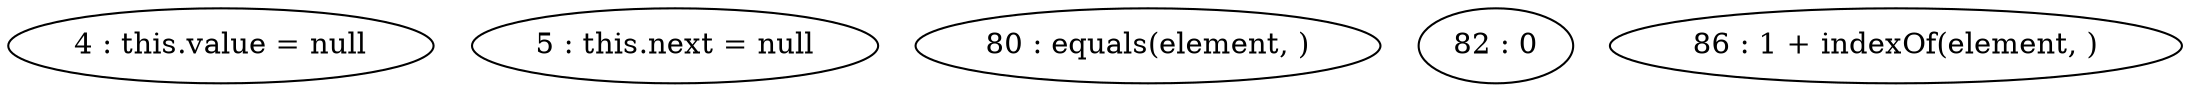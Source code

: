 digraph G {
"4 : this.value = null"
"5 : this.next = null"
"80 : equals(element, )"
"82 : 0"
"86 : 1 + indexOf(element, )"
}